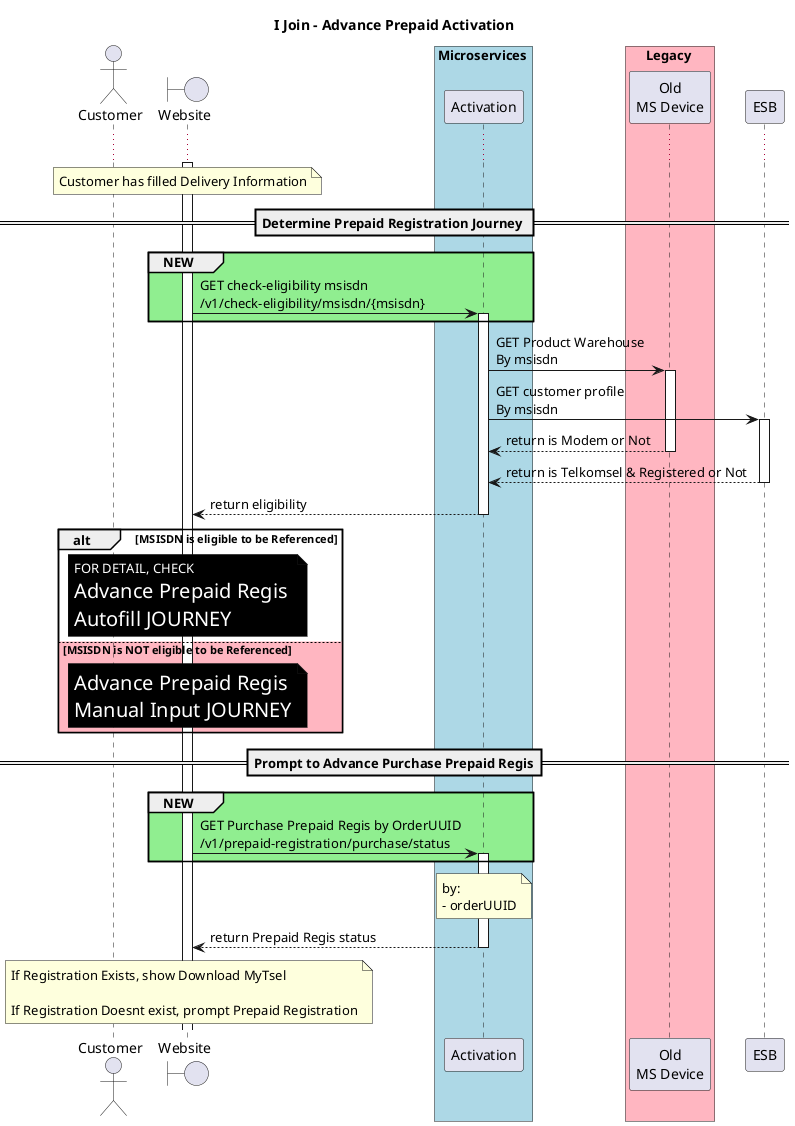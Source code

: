 @startuml "I Join - Advance Prepaid Activation"

title "I Join - Advance Prepaid Activation"

actor Customer as cust
boundary Website as web

box Microservices #LightBlue
participant Activation as msActivation
end box
box Legacy #LightPink
participant "Old\nMS Device" as msDevice
end box

participant ESB as esb


activate web
...
note over web
    Customer has filled Delivery Information
end note

== Determine Prepaid Registration Journey ==
group #LightGreen NEW
    web -> msActivation ++: GET check-eligibility msisdn\n/v1/check-eligibility/msisdn/{msisdn}
end
msActivation -> msDevice ++: GET Product Warehouse \nBy msisdn
msActivation -> esb ++: GET customer profile \nBy msisdn
msDevice --> msActivation --: return is Modem or Not
esb --> msActivation --: return is Telkomsel & Registered or Not
    msActivation --> web --: return eligibility

alt MSISDN is eligible to be Referenced
    note over web #Black
        <color #FFF>FOR DETAIL, CHECK</color>
        <color #FFF><size:20>Advance Prepaid Regis </size></color>
        <color #FFF><size:20>Autofill JOURNEY</size></color>
    end note
else #LightPink MSISDN is NOT eligible to be Referenced
    note over web #Black
        <color #FFF><size:20>Advance Prepaid Regis </size></color>
        <color #FFF><size:20>Manual Input JOURNEY</size></color>
    end note

end

== Prompt to Advance Purchase Prepaid Regis==
group #LightGreen NEW
    web -> msActivation ++: GET Purchase Prepaid Regis by OrderUUID\n/v1/prepaid-registration/purchase/status
end
note over msActivation
    by:
    - orderUUID
end note
msActivation --> web --: return Prepaid Regis status


note over web
    If Registration Exists, show Download MyTsel

    If Registration Doesnt exist, prompt Prepaid Registration
end note


@enduml